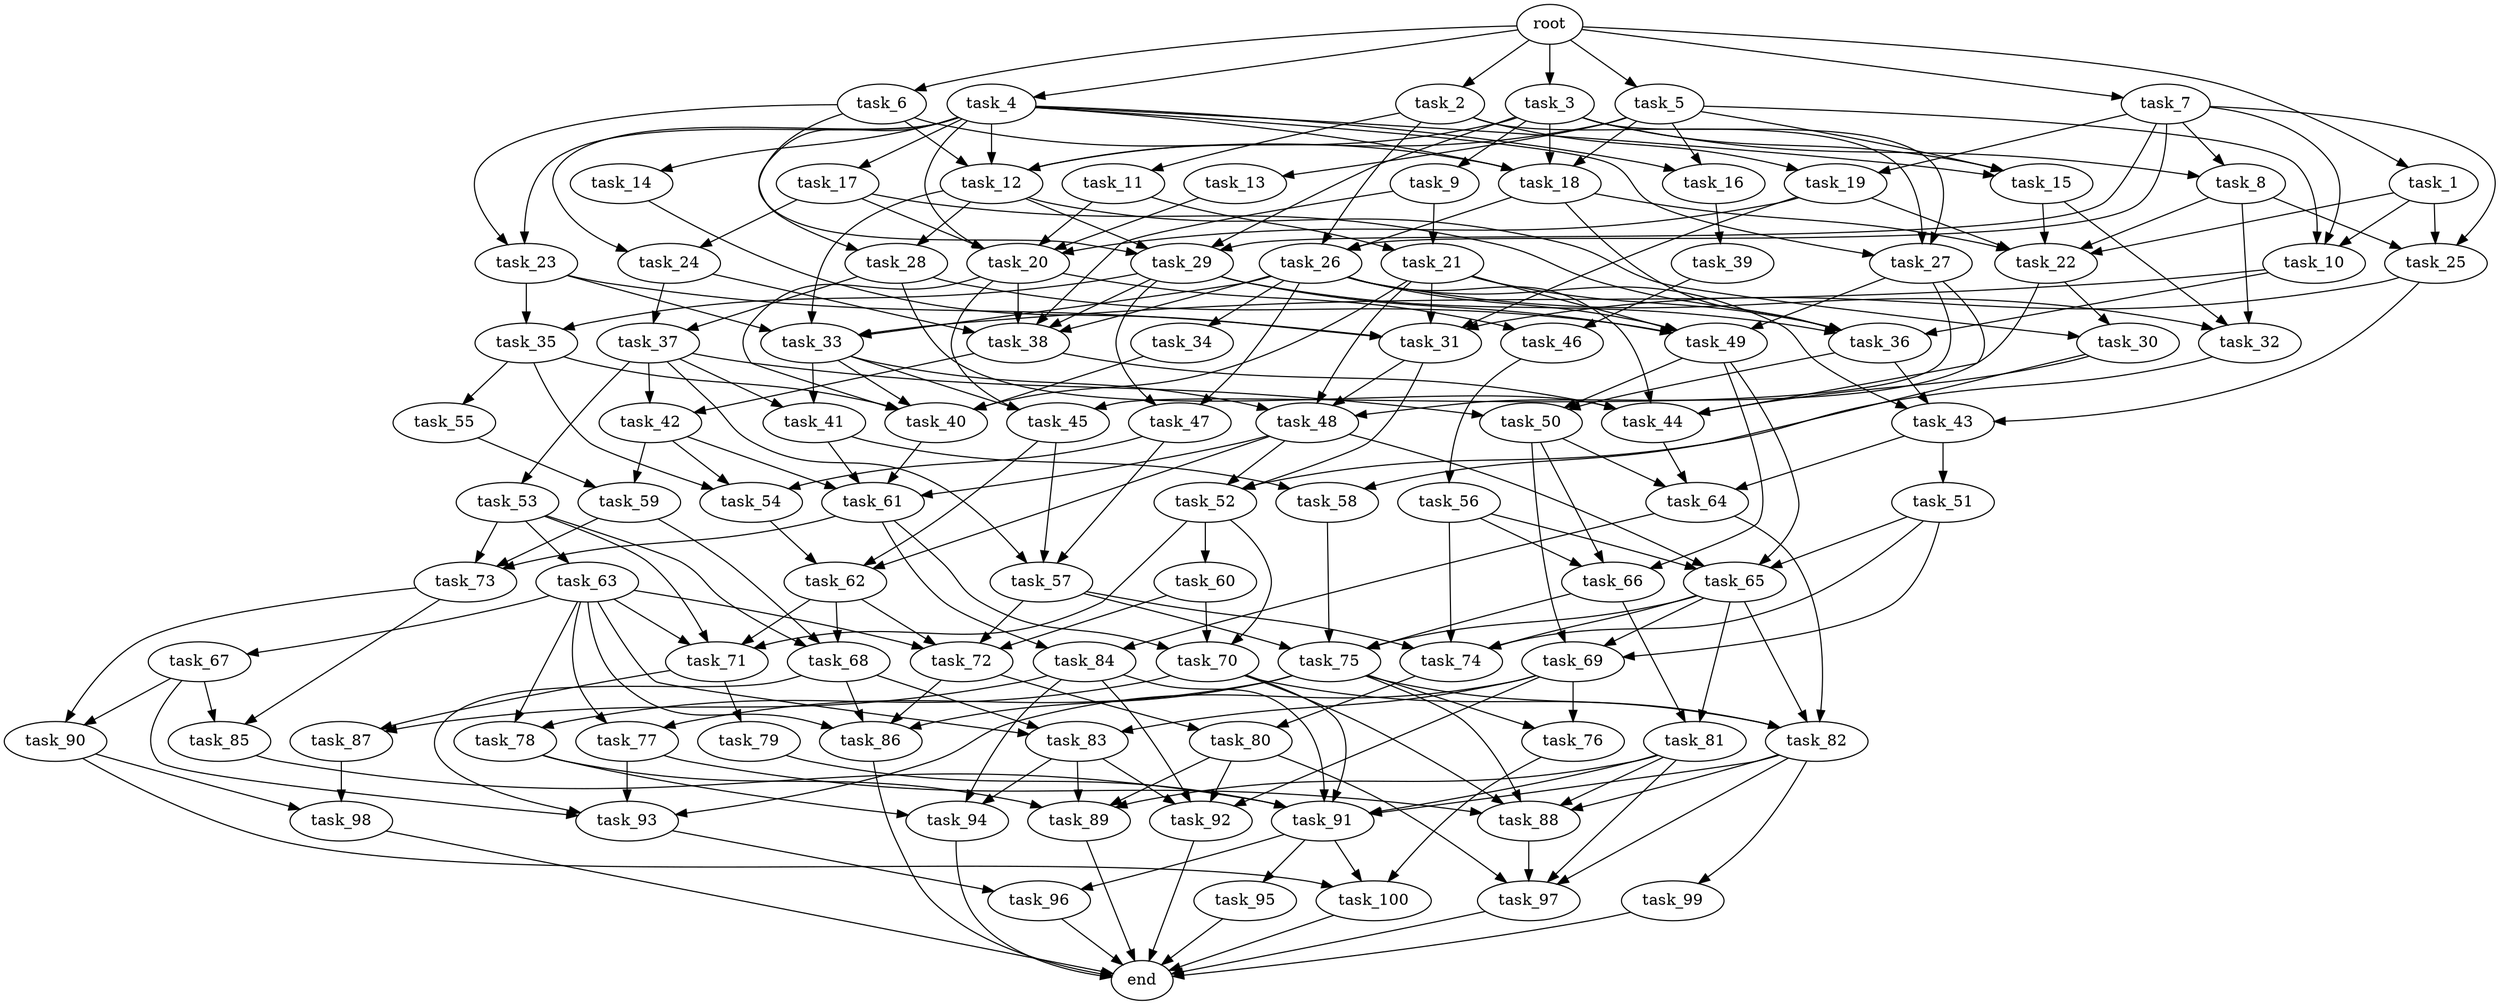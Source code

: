 digraph G {
  task_68 [size="1.513156e+11"];
  task_92 [size="4.310419e+10"];
  task_59 [size="2.409312e+11"];
  task_35 [size="1.982950e+10"];
  task_28 [size="2.539958e+11"];
  task_44 [size="5.722041e+11"];
  task_36 [size="7.489964e+11"];
  task_24 [size="1.486597e+11"];
  task_55 [size="2.358120e+11"];
  task_47 [size="2.500729e+11"];
  task_94 [size="2.031035e+11"];
  task_88 [size="2.887093e+10"];
  task_22 [size="6.601649e+10"];
  task_38 [size="8.780017e+11"];
  task_2 [size="5.515318e+11"];
  task_65 [size="2.338582e+11"];
  task_63 [size="1.121106e+11"];
  task_53 [size="4.708338e+10"];
  task_26 [size="2.207123e+11"];
  root [size="0.000000e+00"];
  task_85 [size="2.244501e+11"];
  task_66 [size="9.764681e+11"];
  task_9 [size="7.065498e+11"];
  task_41 [size="6.934347e+11"];
  task_4 [size="9.671359e+11"];
  task_19 [size="7.224652e+11"];
  task_50 [size="1.590338e+11"];
  task_48 [size="6.569876e+11"];
  task_31 [size="8.371109e+11"];
  task_77 [size="1.415343e+10"];
  task_74 [size="8.957696e+11"];
  task_46 [size="1.937238e+11"];
  task_37 [size="2.889404e+11"];
  task_73 [size="7.424990e+11"];
  task_49 [size="6.808424e+11"];
  task_79 [size="9.387597e+11"];
  task_71 [size="9.605409e+11"];
  task_23 [size="9.904482e+11"];
  task_42 [size="8.841229e+10"];
  task_25 [size="2.967224e+11"];
  task_96 [size="1.334796e+11"];
  task_18 [size="1.464172e+11"];
  task_1 [size="2.785412e+11"];
  task_89 [size="3.695603e+11"];
  task_10 [size="3.140975e+11"];
  task_6 [size="9.592184e+11"];
  task_67 [size="8.780340e+11"];
  task_58 [size="4.955378e+11"];
  task_98 [size="1.526501e+11"];
  task_83 [size="7.652825e+11"];
  task_30 [size="6.028819e+10"];
  task_99 [size="9.237190e+11"];
  task_76 [size="2.708548e+11"];
  task_29 [size="8.116276e+11"];
  task_62 [size="2.809033e+11"];
  task_81 [size="8.777830e+11"];
  task_14 [size="9.950596e+11"];
  task_45 [size="2.698148e+11"];
  task_12 [size="8.836389e+10"];
  task_75 [size="5.353190e+11"];
  task_13 [size="5.791844e+11"];
  task_52 [size="5.223061e+11"];
  task_15 [size="6.435981e+11"];
  task_84 [size="4.019028e+11"];
  task_97 [size="8.972200e+11"];
  task_93 [size="4.038247e+10"];
  task_16 [size="2.727007e+11"];
  task_43 [size="7.665694e+11"];
  task_17 [size="8.510657e+11"];
  task_60 [size="9.426601e+11"];
  task_91 [size="3.853002e+11"];
  task_27 [size="5.378655e+11"];
  end [size="0.000000e+00"];
  task_34 [size="5.144243e+11"];
  task_57 [size="6.283253e+11"];
  task_3 [size="1.275043e+11"];
  task_39 [size="9.459291e+11"];
  task_56 [size="1.633273e+11"];
  task_21 [size="3.382731e+11"];
  task_90 [size="6.587165e+11"];
  task_32 [size="2.766336e+11"];
  task_20 [size="5.816603e+11"];
  task_64 [size="9.053812e+11"];
  task_7 [size="4.031928e+11"];
  task_8 [size="1.029722e+11"];
  task_51 [size="1.614818e+11"];
  task_86 [size="8.080473e+11"];
  task_72 [size="7.329988e+11"];
  task_40 [size="2.938520e+11"];
  task_80 [size="5.899657e+11"];
  task_82 [size="7.227736e+11"];
  task_5 [size="6.645722e+11"];
  task_78 [size="9.991012e+11"];
  task_95 [size="5.020684e+11"];
  task_87 [size="9.497915e+11"];
  task_61 [size="3.659479e+11"];
  task_70 [size="7.780338e+11"];
  task_54 [size="2.747511e+11"];
  task_11 [size="9.551428e+11"];
  task_100 [size="7.223732e+11"];
  task_69 [size="7.853811e+11"];
  task_33 [size="3.858780e+11"];

  task_68 -> task_83 [size="2.550942e+08"];
  task_68 -> task_86 [size="2.020118e+08"];
  task_68 -> task_93 [size="1.009562e+07"];
  task_92 -> end [size="1.000000e-12"];
  task_59 -> task_68 [size="5.043855e+07"];
  task_59 -> task_73 [size="2.474997e+08"];
  task_35 -> task_54 [size="9.158371e+07"];
  task_35 -> task_55 [size="2.358120e+08"];
  task_35 -> task_40 [size="5.877040e+07"];
  task_28 -> task_44 [size="1.144408e+08"];
  task_28 -> task_49 [size="1.361685e+08"];
  task_28 -> task_37 [size="1.444702e+08"];
  task_44 -> task_64 [size="3.017937e+08"];
  task_36 -> task_50 [size="5.301128e+07"];
  task_36 -> task_43 [size="2.555231e+08"];
  task_24 -> task_38 [size="1.756003e+08"];
  task_24 -> task_37 [size="1.444702e+08"];
  task_55 -> task_59 [size="1.204656e+08"];
  task_47 -> task_54 [size="9.158371e+07"];
  task_47 -> task_57 [size="2.094418e+08"];
  task_94 -> end [size="1.000000e-12"];
  task_88 -> task_97 [size="2.243050e+08"];
  task_22 -> task_48 [size="1.642469e+08"];
  task_22 -> task_30 [size="3.014409e+07"];
  task_38 -> task_44 [size="1.144408e+08"];
  task_38 -> task_42 [size="4.420615e+07"];
  task_2 -> task_27 [size="1.792885e+08"];
  task_2 -> task_11 [size="9.551428e+08"];
  task_2 -> task_19 [size="3.612326e+08"];
  task_2 -> task_26 [size="7.357076e+07"];
  task_65 -> task_82 [size="1.806934e+08"];
  task_65 -> task_75 [size="1.338297e+08"];
  task_65 -> task_74 [size="2.239424e+08"];
  task_65 -> task_81 [size="4.388915e+08"];
  task_65 -> task_69 [size="2.617937e+08"];
  task_63 -> task_78 [size="4.995506e+08"];
  task_63 -> task_86 [size="2.020118e+08"];
  task_63 -> task_72 [size="1.832497e+08"];
  task_63 -> task_77 [size="7.076716e+06"];
  task_63 -> task_71 [size="2.401352e+08"];
  task_63 -> task_83 [size="2.550942e+08"];
  task_63 -> task_67 [size="8.780340e+08"];
  task_53 -> task_68 [size="5.043855e+07"];
  task_53 -> task_63 [size="1.121106e+08"];
  task_53 -> task_71 [size="2.401352e+08"];
  task_53 -> task_73 [size="2.474997e+08"];
  task_26 -> task_44 [size="1.144408e+08"];
  task_26 -> task_43 [size="2.555231e+08"];
  task_26 -> task_47 [size="1.250364e+08"];
  task_26 -> task_49 [size="1.361685e+08"];
  task_26 -> task_32 [size="9.221119e+07"];
  task_26 -> task_38 [size="1.756003e+08"];
  task_26 -> task_34 [size="5.144243e+08"];
  task_26 -> task_33 [size="9.646949e+07"];
  root -> task_3 [size="1.000000e-12"];
  root -> task_1 [size="1.000000e-12"];
  root -> task_4 [size="1.000000e-12"];
  root -> task_5 [size="1.000000e-12"];
  root -> task_6 [size="1.000000e-12"];
  root -> task_2 [size="1.000000e-12"];
  root -> task_7 [size="1.000000e-12"];
  task_85 -> task_91 [size="6.421670e+07"];
  task_66 -> task_75 [size="1.338297e+08"];
  task_66 -> task_81 [size="4.388915e+08"];
  task_9 -> task_38 [size="1.756003e+08"];
  task_9 -> task_21 [size="1.691366e+08"];
  task_41 -> task_58 [size="2.477689e+08"];
  task_41 -> task_61 [size="9.148697e+07"];
  task_4 -> task_17 [size="8.510657e+08"];
  task_4 -> task_15 [size="2.145327e+08"];
  task_4 -> task_18 [size="3.660429e+07"];
  task_4 -> task_16 [size="1.363503e+08"];
  task_4 -> task_14 [size="9.950596e+08"];
  task_4 -> task_23 [size="4.952241e+08"];
  task_4 -> task_12 [size="2.209097e+07"];
  task_4 -> task_20 [size="1.163321e+08"];
  task_4 -> task_28 [size="1.269979e+08"];
  task_4 -> task_27 [size="1.792885e+08"];
  task_4 -> task_24 [size="7.432985e+07"];
  task_19 -> task_22 [size="1.320330e+07"];
  task_19 -> task_31 [size="1.674222e+08"];
  task_19 -> task_20 [size="1.163321e+08"];
  task_50 -> task_66 [size="3.254894e+08"];
  task_50 -> task_64 [size="3.017937e+08"];
  task_50 -> task_69 [size="2.617937e+08"];
  task_48 -> task_52 [size="1.741020e+08"];
  task_48 -> task_62 [size="9.363442e+07"];
  task_48 -> task_65 [size="5.846454e+07"];
  task_48 -> task_61 [size="9.148697e+07"];
  task_31 -> task_52 [size="1.741020e+08"];
  task_31 -> task_48 [size="1.642469e+08"];
  task_77 -> task_88 [size="5.774185e+06"];
  task_77 -> task_93 [size="1.009562e+07"];
  task_74 -> task_80 [size="2.949829e+08"];
  task_46 -> task_56 [size="1.633273e+08"];
  task_37 -> task_41 [size="3.467173e+08"];
  task_37 -> task_42 [size="4.420615e+07"];
  task_37 -> task_50 [size="5.301128e+07"];
  task_37 -> task_53 [size="4.708338e+07"];
  task_37 -> task_57 [size="2.094418e+08"];
  task_73 -> task_85 [size="1.122251e+08"];
  task_73 -> task_90 [size="3.293582e+08"];
  task_49 -> task_66 [size="3.254894e+08"];
  task_49 -> task_65 [size="5.846454e+07"];
  task_49 -> task_50 [size="5.301128e+07"];
  task_79 -> task_91 [size="6.421670e+07"];
  task_71 -> task_79 [size="9.387597e+08"];
  task_71 -> task_87 [size="4.748958e+08"];
  task_23 -> task_33 [size="9.646949e+07"];
  task_23 -> task_31 [size="1.674222e+08"];
  task_23 -> task_35 [size="9.914752e+06"];
  task_42 -> task_59 [size="1.204656e+08"];
  task_42 -> task_54 [size="9.158371e+07"];
  task_42 -> task_61 [size="9.148697e+07"];
  task_25 -> task_31 [size="1.674222e+08"];
  task_25 -> task_43 [size="2.555231e+08"];
  task_96 -> end [size="1.000000e-12"];
  task_18 -> task_22 [size="1.320330e+07"];
  task_18 -> task_36 [size="1.497993e+08"];
  task_18 -> task_26 [size="7.357076e+07"];
  task_1 -> task_25 [size="9.890747e+07"];
  task_1 -> task_22 [size="1.320330e+07"];
  task_1 -> task_10 [size="1.046992e+08"];
  task_89 -> end [size="1.000000e-12"];
  task_10 -> task_36 [size="1.497993e+08"];
  task_10 -> task_33 [size="9.646949e+07"];
  task_6 -> task_12 [size="2.209097e+07"];
  task_6 -> task_18 [size="3.660429e+07"];
  task_6 -> task_23 [size="4.952241e+08"];
  task_6 -> task_29 [size="2.029069e+08"];
  task_67 -> task_85 [size="1.122251e+08"];
  task_67 -> task_93 [size="1.009562e+07"];
  task_67 -> task_90 [size="3.293582e+08"];
  task_58 -> task_75 [size="1.338297e+08"];
  task_98 -> end [size="1.000000e-12"];
  task_83 -> task_89 [size="9.239007e+07"];
  task_83 -> task_92 [size="1.077605e+07"];
  task_83 -> task_94 [size="6.770116e+07"];
  task_30 -> task_44 [size="1.144408e+08"];
  task_30 -> task_58 [size="2.477689e+08"];
  task_99 -> end [size="1.000000e-12"];
  task_76 -> task_100 [size="2.407911e+08"];
  task_29 -> task_49 [size="1.361685e+08"];
  task_29 -> task_38 [size="1.756003e+08"];
  task_29 -> task_47 [size="1.250364e+08"];
  task_29 -> task_35 [size="9.914752e+06"];
  task_29 -> task_36 [size="1.497993e+08"];
  task_62 -> task_68 [size="5.043855e+07"];
  task_62 -> task_72 [size="1.832497e+08"];
  task_62 -> task_71 [size="2.401352e+08"];
  task_81 -> task_88 [size="5.774185e+06"];
  task_81 -> task_97 [size="2.243050e+08"];
  task_81 -> task_89 [size="9.239007e+07"];
  task_81 -> task_91 [size="6.421670e+07"];
  task_14 -> task_31 [size="1.674222e+08"];
  task_45 -> task_62 [size="9.363442e+07"];
  task_45 -> task_57 [size="2.094418e+08"];
  task_12 -> task_28 [size="1.269979e+08"];
  task_12 -> task_29 [size="2.029069e+08"];
  task_12 -> task_30 [size="3.014409e+07"];
  task_12 -> task_33 [size="9.646949e+07"];
  task_75 -> task_77 [size="7.076716e+06"];
  task_75 -> task_88 [size="5.774185e+06"];
  task_75 -> task_82 [size="1.806934e+08"];
  task_75 -> task_86 [size="2.020118e+08"];
  task_75 -> task_76 [size="1.354274e+08"];
  task_13 -> task_20 [size="1.163321e+08"];
  task_52 -> task_70 [size="2.593446e+08"];
  task_52 -> task_71 [size="2.401352e+08"];
  task_52 -> task_60 [size="9.426601e+08"];
  task_15 -> task_22 [size="1.320330e+07"];
  task_15 -> task_32 [size="9.221119e+07"];
  task_84 -> task_91 [size="6.421670e+07"];
  task_84 -> task_87 [size="4.748958e+08"];
  task_84 -> task_92 [size="1.077605e+07"];
  task_84 -> task_94 [size="6.770116e+07"];
  task_97 -> end [size="1.000000e-12"];
  task_93 -> task_96 [size="6.673979e+07"];
  task_16 -> task_39 [size="9.459291e+08"];
  task_43 -> task_51 [size="1.614818e+08"];
  task_43 -> task_64 [size="3.017937e+08"];
  task_17 -> task_36 [size="1.497993e+08"];
  task_17 -> task_24 [size="7.432985e+07"];
  task_17 -> task_20 [size="1.163321e+08"];
  task_60 -> task_70 [size="2.593446e+08"];
  task_60 -> task_72 [size="1.832497e+08"];
  task_91 -> task_95 [size="5.020684e+08"];
  task_91 -> task_96 [size="6.673979e+07"];
  task_91 -> task_100 [size="2.407911e+08"];
  task_27 -> task_44 [size="1.144408e+08"];
  task_27 -> task_45 [size="8.993828e+07"];
  task_27 -> task_49 [size="1.361685e+08"];
  task_34 -> task_40 [size="5.877040e+07"];
  task_57 -> task_75 [size="1.338297e+08"];
  task_57 -> task_74 [size="2.239424e+08"];
  task_57 -> task_72 [size="1.832497e+08"];
  task_3 -> task_8 [size="5.148609e+07"];
  task_3 -> task_15 [size="2.145327e+08"];
  task_3 -> task_9 [size="7.065498e+08"];
  task_3 -> task_18 [size="3.660429e+07"];
  task_3 -> task_12 [size="2.209097e+07"];
  task_3 -> task_27 [size="1.792885e+08"];
  task_3 -> task_29 [size="2.029069e+08"];
  task_39 -> task_46 [size="9.686191e+07"];
  task_56 -> task_66 [size="3.254894e+08"];
  task_56 -> task_65 [size="5.846454e+07"];
  task_56 -> task_74 [size="2.239424e+08"];
  task_21 -> task_49 [size="1.361685e+08"];
  task_21 -> task_48 [size="1.642469e+08"];
  task_21 -> task_31 [size="1.674222e+08"];
  task_21 -> task_36 [size="1.497993e+08"];
  task_21 -> task_40 [size="5.877040e+07"];
  task_90 -> task_100 [size="2.407911e+08"];
  task_90 -> task_98 [size="7.632504e+07"];
  task_32 -> task_52 [size="1.741020e+08"];
  task_20 -> task_45 [size="8.993828e+07"];
  task_20 -> task_38 [size="1.756003e+08"];
  task_20 -> task_40 [size="5.877040e+07"];
  task_20 -> task_46 [size="9.686191e+07"];
  task_64 -> task_82 [size="1.806934e+08"];
  task_64 -> task_84 [size="2.009514e+08"];
  task_7 -> task_8 [size="5.148609e+07"];
  task_7 -> task_25 [size="9.890747e+07"];
  task_7 -> task_26 [size="7.357076e+07"];
  task_7 -> task_10 [size="1.046992e+08"];
  task_7 -> task_19 [size="3.612326e+08"];
  task_7 -> task_29 [size="2.029069e+08"];
  task_8 -> task_25 [size="9.890747e+07"];
  task_8 -> task_22 [size="1.320330e+07"];
  task_8 -> task_32 [size="9.221119e+07"];
  task_51 -> task_65 [size="5.846454e+07"];
  task_51 -> task_74 [size="2.239424e+08"];
  task_51 -> task_69 [size="2.617937e+08"];
  task_86 -> end [size="1.000000e-12"];
  task_72 -> task_80 [size="2.949829e+08"];
  task_72 -> task_86 [size="2.020118e+08"];
  task_40 -> task_61 [size="9.148697e+07"];
  task_80 -> task_89 [size="9.239007e+07"];
  task_80 -> task_97 [size="2.243050e+08"];
  task_80 -> task_92 [size="1.077605e+07"];
  task_82 -> task_88 [size="5.774185e+06"];
  task_82 -> task_97 [size="2.243050e+08"];
  task_82 -> task_99 [size="9.237190e+08"];
  task_82 -> task_91 [size="6.421670e+07"];
  task_5 -> task_15 [size="2.145327e+08"];
  task_5 -> task_18 [size="3.660429e+07"];
  task_5 -> task_12 [size="2.209097e+07"];
  task_5 -> task_10 [size="1.046992e+08"];
  task_5 -> task_13 [size="5.791844e+08"];
  task_5 -> task_16 [size="1.363503e+08"];
  task_78 -> task_89 [size="9.239007e+07"];
  task_78 -> task_94 [size="6.770116e+07"];
  task_95 -> end [size="1.000000e-12"];
  task_87 -> task_98 [size="7.632504e+07"];
  task_61 -> task_70 [size="2.593446e+08"];
  task_61 -> task_84 [size="2.009514e+08"];
  task_61 -> task_73 [size="2.474997e+08"];
  task_70 -> task_78 [size="4.995506e+08"];
  task_70 -> task_88 [size="5.774185e+06"];
  task_70 -> task_82 [size="1.806934e+08"];
  task_70 -> task_91 [size="6.421670e+07"];
  task_54 -> task_62 [size="9.363442e+07"];
  task_11 -> task_21 [size="1.691366e+08"];
  task_11 -> task_20 [size="1.163321e+08"];
  task_100 -> end [size="1.000000e-12"];
  task_69 -> task_83 [size="2.550942e+08"];
  task_69 -> task_76 [size="1.354274e+08"];
  task_69 -> task_92 [size="1.077605e+07"];
  task_69 -> task_93 [size="1.009562e+07"];
  task_33 -> task_45 [size="8.993828e+07"];
  task_33 -> task_48 [size="1.642469e+08"];
  task_33 -> task_40 [size="5.877040e+07"];
  task_33 -> task_41 [size="3.467173e+08"];
}
